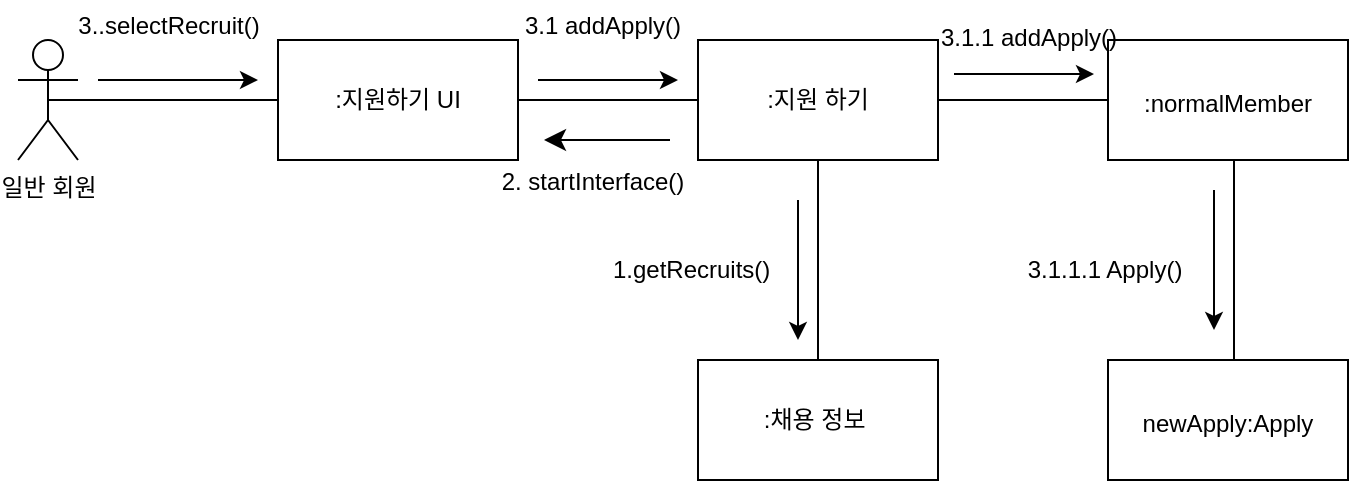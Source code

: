 <mxfile version="21.1.5" type="device">
  <diagram id="c3rHY6ws-E7O9WLi53m4" name="페이지-3">
    <mxGraphModel dx="247" dy="338" grid="0" gridSize="10" guides="1" tooltips="1" connect="1" arrows="1" fold="1" page="0" pageScale="1" pageWidth="827" pageHeight="1169" math="0" shadow="0">
      <root>
        <mxCell id="0" />
        <mxCell id="1" parent="0" />
        <mxCell id="3Smb0mYRMQHmpRG260-k-1" value="일반 회원" style="shape=umlActor;verticalLabelPosition=bottom;verticalAlign=top;html=1;outlineConnect=0;" parent="1" vertex="1">
          <mxGeometry x="743" y="733" width="30" height="60" as="geometry" />
        </mxCell>
        <mxCell id="3Smb0mYRMQHmpRG260-k-2" value=":채용 정보&amp;nbsp;" style="rounded=0;whiteSpace=wrap;html=1;" parent="1" vertex="1">
          <mxGeometry x="1083" y="893" width="120" height="60" as="geometry" />
        </mxCell>
        <mxCell id="3Smb0mYRMQHmpRG260-k-3" value=":지원 하기" style="rounded=0;whiteSpace=wrap;html=1;" parent="1" vertex="1">
          <mxGeometry x="1083" y="733" width="120" height="60" as="geometry" />
        </mxCell>
        <mxCell id="3Smb0mYRMQHmpRG260-k-4" value=":지원하기 UI" style="rounded=0;whiteSpace=wrap;html=1;" parent="1" vertex="1">
          <mxGeometry x="873" y="733" width="120" height="60" as="geometry" />
        </mxCell>
        <mxCell id="3Smb0mYRMQHmpRG260-k-5" value="" style="endArrow=none;html=1;rounded=0;exitX=0.5;exitY=0.5;exitDx=0;exitDy=0;exitPerimeter=0;entryX=0;entryY=0.5;entryDx=0;entryDy=0;" parent="1" source="3Smb0mYRMQHmpRG260-k-1" target="3Smb0mYRMQHmpRG260-k-4" edge="1">
          <mxGeometry width="50" height="50" relative="1" as="geometry">
            <mxPoint x="853" y="913" as="sourcePoint" />
            <mxPoint x="903" y="863" as="targetPoint" />
          </mxGeometry>
        </mxCell>
        <mxCell id="3Smb0mYRMQHmpRG260-k-6" value="" style="endArrow=none;html=1;rounded=0;entryX=0;entryY=0.5;entryDx=0;entryDy=0;exitX=1;exitY=0.5;exitDx=0;exitDy=0;" parent="1" source="3Smb0mYRMQHmpRG260-k-4" target="3Smb0mYRMQHmpRG260-k-3" edge="1">
          <mxGeometry width="50" height="50" relative="1" as="geometry">
            <mxPoint x="863" y="923" as="sourcePoint" />
            <mxPoint x="913" y="873" as="targetPoint" />
          </mxGeometry>
        </mxCell>
        <mxCell id="3Smb0mYRMQHmpRG260-k-7" value="" style="endArrow=none;html=1;rounded=0;entryX=0.5;entryY=1;entryDx=0;entryDy=0;exitX=0.5;exitY=0;exitDx=0;exitDy=0;" parent="1" source="3Smb0mYRMQHmpRG260-k-2" target="3Smb0mYRMQHmpRG260-k-3" edge="1">
          <mxGeometry width="50" height="50" relative="1" as="geometry">
            <mxPoint x="883" y="943" as="sourcePoint" />
            <mxPoint x="933" y="893" as="targetPoint" />
          </mxGeometry>
        </mxCell>
        <mxCell id="3Smb0mYRMQHmpRG260-k-8" value="" style="endArrow=classic;html=1;rounded=0;" parent="1" edge="1">
          <mxGeometry width="50" height="50" relative="1" as="geometry">
            <mxPoint x="1133" y="813" as="sourcePoint" />
            <mxPoint x="1133" y="883" as="targetPoint" />
          </mxGeometry>
        </mxCell>
        <mxCell id="3Smb0mYRMQHmpRG260-k-9" value="1.getRecruits()&amp;nbsp;" style="text;html=1;align=center;verticalAlign=middle;resizable=0;points=[];autosize=1;strokeColor=none;fillColor=none;" parent="1" vertex="1">
          <mxGeometry x="1031" y="835" width="100" height="26" as="geometry" />
        </mxCell>
        <mxCell id="3Smb0mYRMQHmpRG260-k-10" value="" style="endArrow=classic;html=1;rounded=0;" parent="1" edge="1">
          <mxGeometry width="50" height="50" relative="1" as="geometry">
            <mxPoint x="783" y="753" as="sourcePoint" />
            <mxPoint x="863" y="753" as="targetPoint" />
          </mxGeometry>
        </mxCell>
        <mxCell id="3Smb0mYRMQHmpRG260-k-11" value="" style="endArrow=classic;html=1;rounded=0;" parent="1" edge="1">
          <mxGeometry width="50" height="50" relative="1" as="geometry">
            <mxPoint x="1003" y="753" as="sourcePoint" />
            <mxPoint x="1073" y="753" as="targetPoint" />
          </mxGeometry>
        </mxCell>
        <mxCell id="3Smb0mYRMQHmpRG260-k-12" value="3.1 addApply()" style="text;html=1;align=center;verticalAlign=middle;resizable=0;points=[];autosize=1;strokeColor=none;fillColor=none;" parent="1" vertex="1">
          <mxGeometry x="987" y="713" width="96" height="26" as="geometry" />
        </mxCell>
        <mxCell id="3Smb0mYRMQHmpRG260-k-13" value="3..selectRecruit()" style="text;html=1;align=center;verticalAlign=middle;resizable=0;points=[];autosize=1;strokeColor=none;fillColor=none;" parent="1" vertex="1">
          <mxGeometry x="763" y="713" width="109" height="26" as="geometry" />
        </mxCell>
        <mxCell id="MA2j7pGTfJpzd9s6UWHY-3" value="" style="endArrow=classic;html=1;rounded=0;fontSize=12;startSize=8;endSize=8;curved=1;" parent="1" edge="1">
          <mxGeometry width="50" height="50" relative="1" as="geometry">
            <mxPoint x="1069" y="783" as="sourcePoint" />
            <mxPoint x="1006" y="783" as="targetPoint" />
          </mxGeometry>
        </mxCell>
        <mxCell id="MA2j7pGTfJpzd9s6UWHY-4" value="&lt;font style=&quot;font-size: 12px;&quot;&gt;2. startInterface()&lt;/font&gt;" style="text;html=1;align=center;verticalAlign=middle;resizable=0;points=[];autosize=1;strokeColor=none;fillColor=none;fontSize=16;" parent="1" vertex="1">
          <mxGeometry x="975" y="786" width="109" height="31" as="geometry" />
        </mxCell>
        <mxCell id="J6T8yVOaXAATbX5iB3ji-2" value="&lt;span style=&quot;font-size: 12px;&quot;&gt;:normalMember&lt;/span&gt;" style="rounded=0;whiteSpace=wrap;html=1;fontSize=16;" parent="1" vertex="1">
          <mxGeometry x="1288" y="733" width="120" height="60" as="geometry" />
        </mxCell>
        <mxCell id="J6T8yVOaXAATbX5iB3ji-4" value="" style="endArrow=none;html=1;rounded=0;exitX=1;exitY=0.5;exitDx=0;exitDy=0;entryX=0;entryY=0.5;entryDx=0;entryDy=0;" parent="1" source="3Smb0mYRMQHmpRG260-k-3" target="J6T8yVOaXAATbX5iB3ji-2" edge="1">
          <mxGeometry width="50" height="50" relative="1" as="geometry">
            <mxPoint x="1234" y="898" as="sourcePoint" />
            <mxPoint x="1291" y="741" as="targetPoint" />
          </mxGeometry>
        </mxCell>
        <mxCell id="J6T8yVOaXAATbX5iB3ji-5" value="" style="endArrow=classic;html=1;rounded=0;" parent="1" edge="1">
          <mxGeometry width="50" height="50" relative="1" as="geometry">
            <mxPoint x="1211" y="750" as="sourcePoint" />
            <mxPoint x="1281" y="750" as="targetPoint" />
          </mxGeometry>
        </mxCell>
        <mxCell id="J6T8yVOaXAATbX5iB3ji-6" value="&lt;font style=&quot;font-size: 12px;&quot;&gt;newApply:Apply&lt;/font&gt;" style="rounded=0;whiteSpace=wrap;html=1;fontSize=16;" parent="1" vertex="1">
          <mxGeometry x="1288" y="893" width="120" height="60" as="geometry" />
        </mxCell>
        <mxCell id="J6T8yVOaXAATbX5iB3ji-8" value="" style="endArrow=none;html=1;rounded=0;entryX=0.5;entryY=1;entryDx=0;entryDy=0;exitX=0.5;exitY=0;exitDx=0;exitDy=0;" parent="1" edge="1">
          <mxGeometry width="50" height="50" relative="1" as="geometry">
            <mxPoint x="1351" y="893" as="sourcePoint" />
            <mxPoint x="1351" y="793" as="targetPoint" />
          </mxGeometry>
        </mxCell>
        <mxCell id="J6T8yVOaXAATbX5iB3ji-10" value="" style="endArrow=classic;html=1;rounded=0;" parent="1" edge="1">
          <mxGeometry width="50" height="50" relative="1" as="geometry">
            <mxPoint x="1341" y="808" as="sourcePoint" />
            <mxPoint x="1341" y="878" as="targetPoint" />
          </mxGeometry>
        </mxCell>
        <mxCell id="J6T8yVOaXAATbX5iB3ji-11" value="&lt;font style=&quot;font-size: 12px;&quot;&gt;3.1.1 addApply()&lt;/font&gt;" style="text;html=1;align=center;verticalAlign=middle;resizable=0;points=[];autosize=1;strokeColor=none;fillColor=none;fontSize=16;" parent="1" vertex="1">
          <mxGeometry x="1195" y="714" width="106" height="31" as="geometry" />
        </mxCell>
        <mxCell id="J6T8yVOaXAATbX5iB3ji-12" value="&lt;font style=&quot;font-size: 12px;&quot;&gt;3.1.1.1 Apply()&lt;/font&gt;" style="text;html=1;align=center;verticalAlign=middle;resizable=0;points=[];autosize=1;strokeColor=none;fillColor=none;fontSize=16;" parent="1" vertex="1">
          <mxGeometry x="1238" y="830" width="96" height="31" as="geometry" />
        </mxCell>
      </root>
    </mxGraphModel>
  </diagram>
</mxfile>
